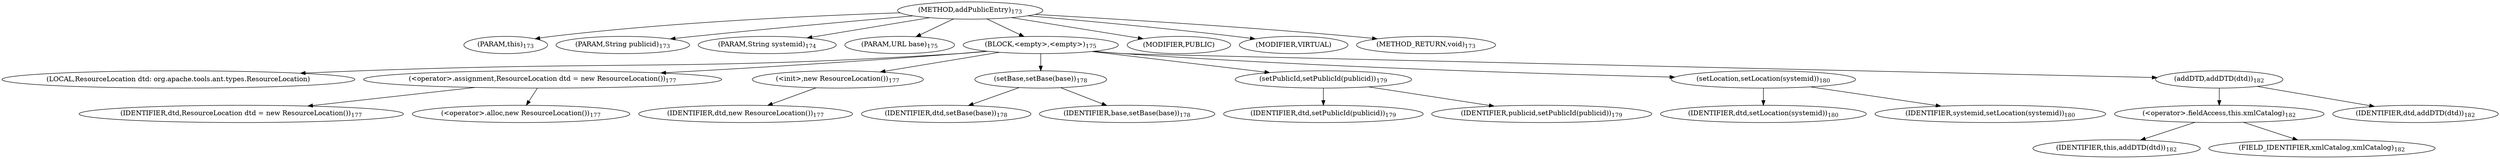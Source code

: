 digraph "addPublicEntry" {  
"94" [label = <(METHOD,addPublicEntry)<SUB>173</SUB>> ]
"95" [label = <(PARAM,this)<SUB>173</SUB>> ]
"96" [label = <(PARAM,String publicid)<SUB>173</SUB>> ]
"97" [label = <(PARAM,String systemid)<SUB>174</SUB>> ]
"98" [label = <(PARAM,URL base)<SUB>175</SUB>> ]
"99" [label = <(BLOCK,&lt;empty&gt;,&lt;empty&gt;)<SUB>175</SUB>> ]
"9" [label = <(LOCAL,ResourceLocation dtd: org.apache.tools.ant.types.ResourceLocation)> ]
"100" [label = <(&lt;operator&gt;.assignment,ResourceLocation dtd = new ResourceLocation())<SUB>177</SUB>> ]
"101" [label = <(IDENTIFIER,dtd,ResourceLocation dtd = new ResourceLocation())<SUB>177</SUB>> ]
"102" [label = <(&lt;operator&gt;.alloc,new ResourceLocation())<SUB>177</SUB>> ]
"103" [label = <(&lt;init&gt;,new ResourceLocation())<SUB>177</SUB>> ]
"8" [label = <(IDENTIFIER,dtd,new ResourceLocation())<SUB>177</SUB>> ]
"104" [label = <(setBase,setBase(base))<SUB>178</SUB>> ]
"105" [label = <(IDENTIFIER,dtd,setBase(base))<SUB>178</SUB>> ]
"106" [label = <(IDENTIFIER,base,setBase(base))<SUB>178</SUB>> ]
"107" [label = <(setPublicId,setPublicId(publicid))<SUB>179</SUB>> ]
"108" [label = <(IDENTIFIER,dtd,setPublicId(publicid))<SUB>179</SUB>> ]
"109" [label = <(IDENTIFIER,publicid,setPublicId(publicid))<SUB>179</SUB>> ]
"110" [label = <(setLocation,setLocation(systemid))<SUB>180</SUB>> ]
"111" [label = <(IDENTIFIER,dtd,setLocation(systemid))<SUB>180</SUB>> ]
"112" [label = <(IDENTIFIER,systemid,setLocation(systemid))<SUB>180</SUB>> ]
"113" [label = <(addDTD,addDTD(dtd))<SUB>182</SUB>> ]
"114" [label = <(&lt;operator&gt;.fieldAccess,this.xmlCatalog)<SUB>182</SUB>> ]
"115" [label = <(IDENTIFIER,this,addDTD(dtd))<SUB>182</SUB>> ]
"116" [label = <(FIELD_IDENTIFIER,xmlCatalog,xmlCatalog)<SUB>182</SUB>> ]
"117" [label = <(IDENTIFIER,dtd,addDTD(dtd))<SUB>182</SUB>> ]
"118" [label = <(MODIFIER,PUBLIC)> ]
"119" [label = <(MODIFIER,VIRTUAL)> ]
"120" [label = <(METHOD_RETURN,void)<SUB>173</SUB>> ]
  "94" -> "95" 
  "94" -> "96" 
  "94" -> "97" 
  "94" -> "98" 
  "94" -> "99" 
  "94" -> "118" 
  "94" -> "119" 
  "94" -> "120" 
  "99" -> "9" 
  "99" -> "100" 
  "99" -> "103" 
  "99" -> "104" 
  "99" -> "107" 
  "99" -> "110" 
  "99" -> "113" 
  "100" -> "101" 
  "100" -> "102" 
  "103" -> "8" 
  "104" -> "105" 
  "104" -> "106" 
  "107" -> "108" 
  "107" -> "109" 
  "110" -> "111" 
  "110" -> "112" 
  "113" -> "114" 
  "113" -> "117" 
  "114" -> "115" 
  "114" -> "116" 
}
